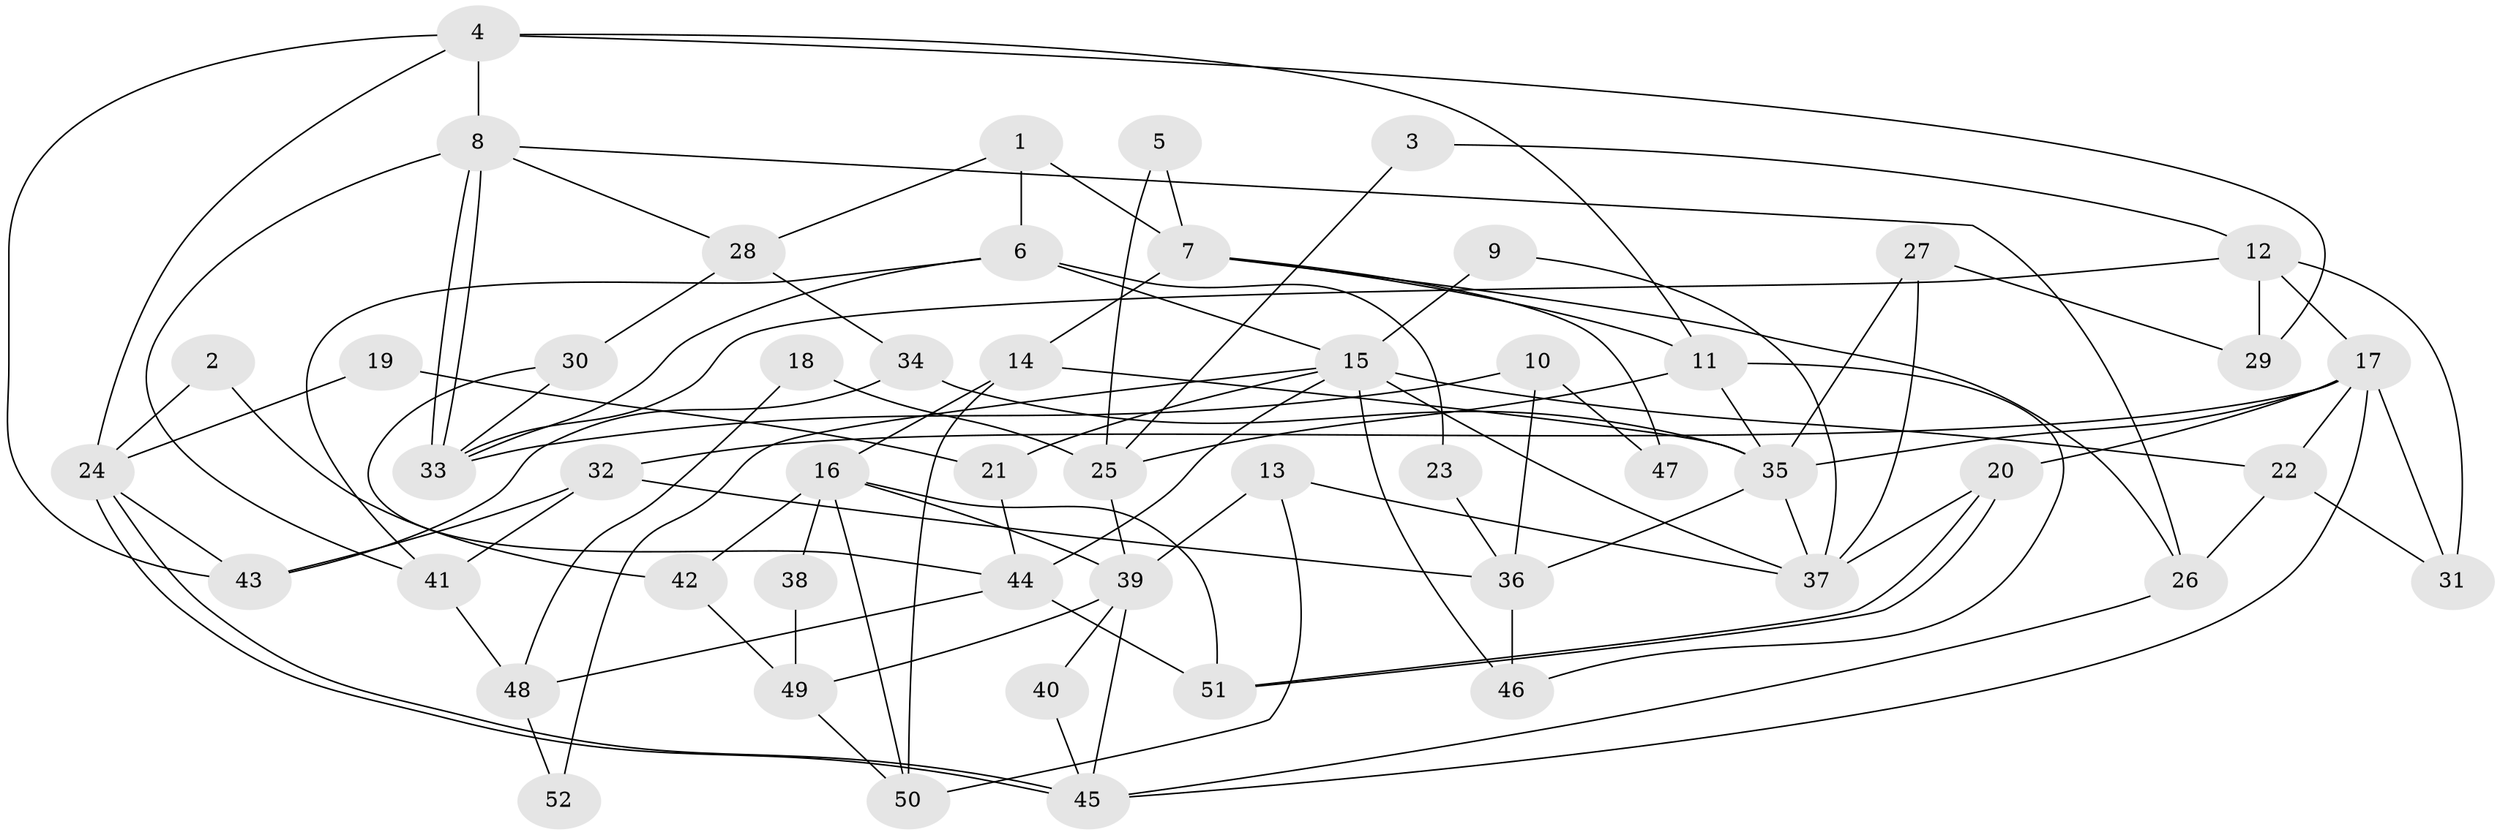 // Generated by graph-tools (version 1.1) at 2025/02/03/09/25 03:02:05]
// undirected, 52 vertices, 104 edges
graph export_dot {
graph [start="1"]
  node [color=gray90,style=filled];
  1;
  2;
  3;
  4;
  5;
  6;
  7;
  8;
  9;
  10;
  11;
  12;
  13;
  14;
  15;
  16;
  17;
  18;
  19;
  20;
  21;
  22;
  23;
  24;
  25;
  26;
  27;
  28;
  29;
  30;
  31;
  32;
  33;
  34;
  35;
  36;
  37;
  38;
  39;
  40;
  41;
  42;
  43;
  44;
  45;
  46;
  47;
  48;
  49;
  50;
  51;
  52;
  1 -- 7;
  1 -- 6;
  1 -- 28;
  2 -- 42;
  2 -- 24;
  3 -- 12;
  3 -- 25;
  4 -- 8;
  4 -- 43;
  4 -- 11;
  4 -- 24;
  4 -- 29;
  5 -- 7;
  5 -- 25;
  6 -- 33;
  6 -- 15;
  6 -- 23;
  6 -- 41;
  7 -- 26;
  7 -- 14;
  7 -- 11;
  7 -- 47;
  8 -- 33;
  8 -- 33;
  8 -- 41;
  8 -- 26;
  8 -- 28;
  9 -- 37;
  9 -- 15;
  10 -- 33;
  10 -- 36;
  10 -- 47;
  11 -- 25;
  11 -- 35;
  11 -- 46;
  12 -- 17;
  12 -- 29;
  12 -- 31;
  12 -- 33;
  13 -- 50;
  13 -- 37;
  13 -- 39;
  14 -- 35;
  14 -- 16;
  14 -- 50;
  15 -- 37;
  15 -- 22;
  15 -- 21;
  15 -- 44;
  15 -- 46;
  15 -- 52;
  16 -- 39;
  16 -- 51;
  16 -- 38;
  16 -- 42;
  16 -- 50;
  17 -- 45;
  17 -- 32;
  17 -- 20;
  17 -- 22;
  17 -- 31;
  17 -- 35;
  18 -- 48;
  18 -- 25;
  19 -- 24;
  19 -- 21;
  20 -- 51;
  20 -- 51;
  20 -- 37;
  21 -- 44;
  22 -- 31;
  22 -- 26;
  23 -- 36;
  24 -- 45;
  24 -- 45;
  24 -- 43;
  25 -- 39;
  26 -- 45;
  27 -- 35;
  27 -- 37;
  27 -- 29;
  28 -- 30;
  28 -- 34;
  30 -- 33;
  30 -- 44;
  32 -- 36;
  32 -- 43;
  32 -- 41;
  34 -- 35;
  34 -- 43;
  35 -- 36;
  35 -- 37;
  36 -- 46;
  38 -- 49;
  39 -- 45;
  39 -- 40;
  39 -- 49;
  40 -- 45;
  41 -- 48;
  42 -- 49;
  44 -- 48;
  44 -- 51;
  48 -- 52;
  49 -- 50;
}
